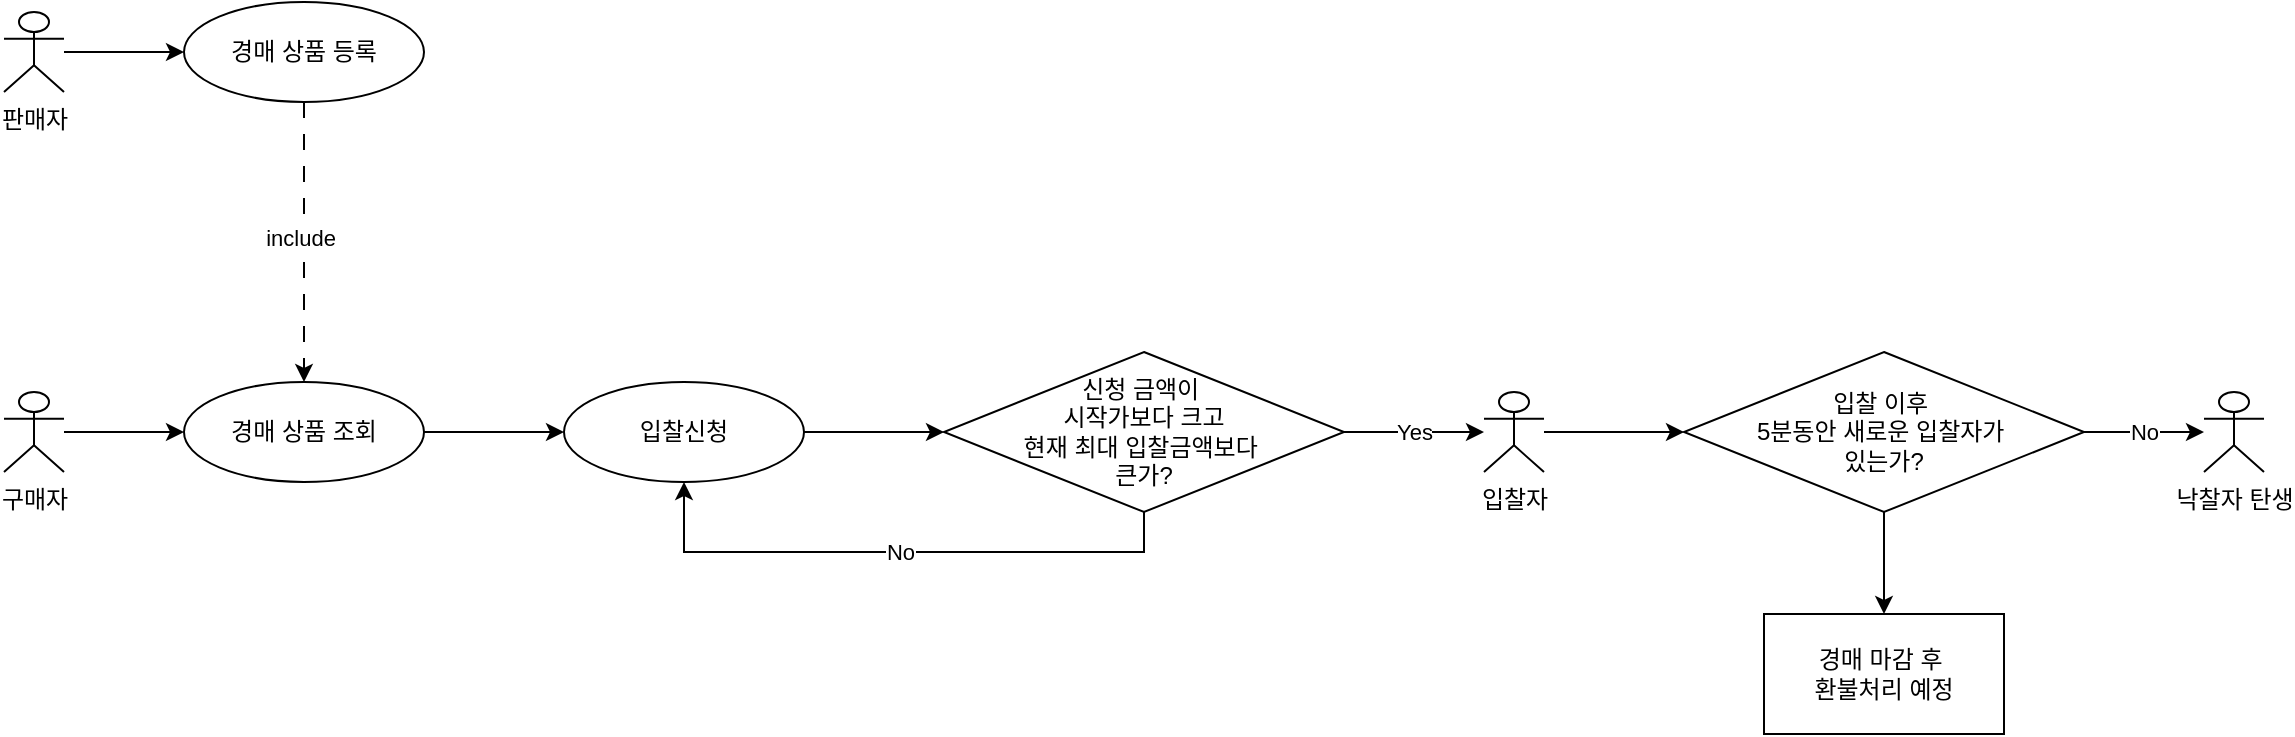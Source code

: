 <mxfile version="24.7.4">
  <diagram name="페이지-1" id="bEqGOwVJRFGewAR_kM2I">
    <mxGraphModel dx="954" dy="558" grid="1" gridSize="10" guides="1" tooltips="1" connect="1" arrows="1" fold="1" page="0" pageScale="1" pageWidth="827" pageHeight="1169" math="0" shadow="0">
      <root>
        <mxCell id="0" />
        <mxCell id="1" parent="0" />
        <mxCell id="vEQ8ZvfSQb2kJUEr6bps-17" value="" style="edgeStyle=orthogonalEdgeStyle;rounded=0;orthogonalLoop=1;jettySize=auto;html=1;" parent="1" source="vEQ8ZvfSQb2kJUEr6bps-1" target="vEQ8ZvfSQb2kJUEr6bps-15" edge="1">
          <mxGeometry relative="1" as="geometry" />
        </mxCell>
        <mxCell id="vEQ8ZvfSQb2kJUEr6bps-1" value="판매자" style="shape=umlActor;verticalLabelPosition=bottom;verticalAlign=top;html=1;outlineConnect=0;" parent="1" vertex="1">
          <mxGeometry x="60" y="180" width="30" height="40" as="geometry" />
        </mxCell>
        <mxCell id="vEQ8ZvfSQb2kJUEr6bps-14" value="" style="edgeStyle=orthogonalEdgeStyle;rounded=0;orthogonalLoop=1;jettySize=auto;html=1;entryX=0;entryY=0.5;entryDx=0;entryDy=0;" parent="1" source="vEQ8ZvfSQb2kJUEr6bps-2" target="vEQ8ZvfSQb2kJUEr6bps-18" edge="1">
          <mxGeometry relative="1" as="geometry">
            <mxPoint x="150" y="390" as="targetPoint" />
          </mxGeometry>
        </mxCell>
        <mxCell id="vEQ8ZvfSQb2kJUEr6bps-2" value="구매&lt;span style=&quot;background-color: initial;&quot;&gt;자&lt;/span&gt;" style="shape=umlActor;verticalLabelPosition=bottom;verticalAlign=top;html=1;outlineConnect=0;" parent="1" vertex="1">
          <mxGeometry x="60" y="370" width="30" height="40" as="geometry" />
        </mxCell>
        <mxCell id="vEQ8ZvfSQb2kJUEr6bps-15" value="경매 상품 등록" style="ellipse;whiteSpace=wrap;html=1;" parent="1" vertex="1">
          <mxGeometry x="150" y="175" width="120" height="50" as="geometry" />
        </mxCell>
        <mxCell id="vEQ8ZvfSQb2kJUEr6bps-43" value="" style="edgeStyle=orthogonalEdgeStyle;rounded=0;orthogonalLoop=1;jettySize=auto;html=1;" parent="1" source="vEQ8ZvfSQb2kJUEr6bps-18" target="vEQ8ZvfSQb2kJUEr6bps-25" edge="1">
          <mxGeometry relative="1" as="geometry" />
        </mxCell>
        <mxCell id="vEQ8ZvfSQb2kJUEr6bps-18" value="경매 상품 조회" style="ellipse;whiteSpace=wrap;html=1;" parent="1" vertex="1">
          <mxGeometry x="150" y="365" width="120" height="50" as="geometry" />
        </mxCell>
        <mxCell id="vEQ8ZvfSQb2kJUEr6bps-20" value="" style="endArrow=classic;html=1;rounded=0;entryX=0.5;entryY=0;entryDx=0;entryDy=0;exitX=0.5;exitY=1;exitDx=0;exitDy=0;dashed=1;dashPattern=8 8;" parent="1" source="vEQ8ZvfSQb2kJUEr6bps-15" target="vEQ8ZvfSQb2kJUEr6bps-18" edge="1">
          <mxGeometry relative="1" as="geometry">
            <mxPoint x="120" y="270" as="sourcePoint" />
            <mxPoint x="490" y="290" as="targetPoint" />
          </mxGeometry>
        </mxCell>
        <mxCell id="vEQ8ZvfSQb2kJUEr6bps-21" value="Label" style="edgeLabel;resizable=0;html=1;;align=center;verticalAlign=middle;" parent="vEQ8ZvfSQb2kJUEr6bps-20" connectable="0" vertex="1">
          <mxGeometry relative="1" as="geometry" />
        </mxCell>
        <mxCell id="vEQ8ZvfSQb2kJUEr6bps-24" value="include" style="edgeLabel;html=1;align=center;verticalAlign=middle;resizable=0;points=[];" parent="vEQ8ZvfSQb2kJUEr6bps-20" vertex="1" connectable="0">
          <mxGeometry x="-0.029" y="-2" relative="1" as="geometry">
            <mxPoint as="offset" />
          </mxGeometry>
        </mxCell>
        <mxCell id="vS9fWAFa3iHyGPtjx3Cq-3" value="" style="edgeStyle=orthogonalEdgeStyle;rounded=0;orthogonalLoop=1;jettySize=auto;html=1;" edge="1" parent="1" source="vEQ8ZvfSQb2kJUEr6bps-25" target="vS9fWAFa3iHyGPtjx3Cq-1">
          <mxGeometry relative="1" as="geometry" />
        </mxCell>
        <mxCell id="vEQ8ZvfSQb2kJUEr6bps-25" value="입찰신청" style="ellipse;whiteSpace=wrap;html=1;" parent="1" vertex="1">
          <mxGeometry x="340" y="365" width="120" height="50" as="geometry" />
        </mxCell>
        <mxCell id="vS9fWAFa3iHyGPtjx3Cq-8" value="" style="edgeStyle=orthogonalEdgeStyle;rounded=0;orthogonalLoop=1;jettySize=auto;html=1;" edge="1" parent="1" source="vEQ8ZvfSQb2kJUEr6bps-28" target="vS9fWAFa3iHyGPtjx3Cq-7">
          <mxGeometry relative="1" as="geometry" />
        </mxCell>
        <mxCell id="vEQ8ZvfSQb2kJUEr6bps-28" value="입찰 이후&amp;nbsp;&lt;div&gt;5분동안 새로운 입찰자가&amp;nbsp;&lt;/div&gt;&lt;div&gt;있는가?&lt;/div&gt;" style="rhombus;whiteSpace=wrap;html=1;" parent="1" vertex="1">
          <mxGeometry x="900" y="350" width="200" height="80" as="geometry" />
        </mxCell>
        <mxCell id="vEQ8ZvfSQb2kJUEr6bps-40" value="" style="endArrow=classic;html=1;rounded=0;entryX=0;entryY=0.5;entryDx=0;entryDy=0;exitX=1;exitY=0.5;exitDx=0;exitDy=0;entryPerimeter=0;" parent="1" source="vEQ8ZvfSQb2kJUEr6bps-28" target="vEQ8ZvfSQb2kJUEr6bps-46" edge="1">
          <mxGeometry relative="1" as="geometry">
            <mxPoint x="730" y="400" as="sourcePoint" />
            <mxPoint x="1130" y="390" as="targetPoint" />
          </mxGeometry>
        </mxCell>
        <mxCell id="vEQ8ZvfSQb2kJUEr6bps-41" value="No" style="edgeLabel;resizable=0;html=1;;align=center;verticalAlign=middle;" parent="vEQ8ZvfSQb2kJUEr6bps-40" connectable="0" vertex="1">
          <mxGeometry relative="1" as="geometry" />
        </mxCell>
        <mxCell id="vEQ8ZvfSQb2kJUEr6bps-46" value="낙찰자 탄생" style="shape=umlActor;verticalLabelPosition=bottom;verticalAlign=top;html=1;outlineConnect=0;" parent="1" vertex="1">
          <mxGeometry x="1160" y="370" width="30" height="40" as="geometry" />
        </mxCell>
        <mxCell id="vS9fWAFa3iHyGPtjx3Cq-4" value="Yes" style="edgeStyle=orthogonalEdgeStyle;rounded=0;orthogonalLoop=1;jettySize=auto;html=1;" edge="1" parent="1" source="vS9fWAFa3iHyGPtjx3Cq-1" target="vS9fWAFa3iHyGPtjx3Cq-2">
          <mxGeometry relative="1" as="geometry" />
        </mxCell>
        <mxCell id="vS9fWAFa3iHyGPtjx3Cq-6" value="No" style="edgeStyle=orthogonalEdgeStyle;rounded=0;orthogonalLoop=1;jettySize=auto;html=1;entryX=0.5;entryY=1;entryDx=0;entryDy=0;" edge="1" parent="1" source="vS9fWAFa3iHyGPtjx3Cq-1" target="vEQ8ZvfSQb2kJUEr6bps-25">
          <mxGeometry relative="1" as="geometry">
            <Array as="points">
              <mxPoint x="630" y="450" />
              <mxPoint x="400" y="450" />
            </Array>
          </mxGeometry>
        </mxCell>
        <mxCell id="vS9fWAFa3iHyGPtjx3Cq-1" value="&lt;div&gt;신청 금액이&amp;nbsp;&lt;br&gt;&lt;/div&gt;&lt;div&gt;시작가보다 크고&lt;/div&gt;현재 최대 입찰금액보다&amp;nbsp;&lt;div&gt;큰가?&lt;/div&gt;" style="rhombus;whiteSpace=wrap;html=1;" vertex="1" parent="1">
          <mxGeometry x="530" y="350" width="200" height="80" as="geometry" />
        </mxCell>
        <mxCell id="vS9fWAFa3iHyGPtjx3Cq-5" value="" style="edgeStyle=orthogonalEdgeStyle;rounded=0;orthogonalLoop=1;jettySize=auto;html=1;" edge="1" parent="1" source="vS9fWAFa3iHyGPtjx3Cq-2" target="vEQ8ZvfSQb2kJUEr6bps-28">
          <mxGeometry relative="1" as="geometry" />
        </mxCell>
        <mxCell id="vS9fWAFa3iHyGPtjx3Cq-2" value="입찰자" style="shape=umlActor;verticalLabelPosition=bottom;verticalAlign=top;html=1;outlineConnect=0;" vertex="1" parent="1">
          <mxGeometry x="800" y="370" width="30" height="40" as="geometry" />
        </mxCell>
        <mxCell id="vS9fWAFa3iHyGPtjx3Cq-7" value="경매 마감 후&amp;nbsp;&lt;div&gt;환불처리 예정&lt;/div&gt;" style="whiteSpace=wrap;html=1;" vertex="1" parent="1">
          <mxGeometry x="940" y="481" width="120" height="60" as="geometry" />
        </mxCell>
      </root>
    </mxGraphModel>
  </diagram>
</mxfile>
